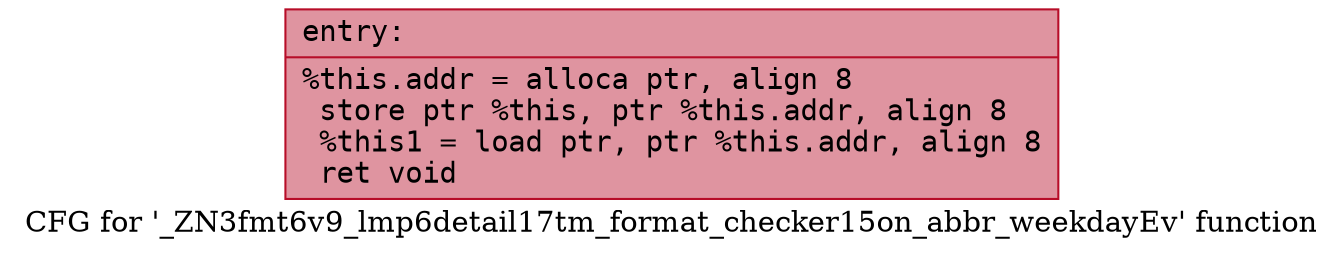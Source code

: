 digraph "CFG for '_ZN3fmt6v9_lmp6detail17tm_format_checker15on_abbr_weekdayEv' function" {
	label="CFG for '_ZN3fmt6v9_lmp6detail17tm_format_checker15on_abbr_weekdayEv' function";

	Node0x5584168ed5e0 [shape=record,color="#b70d28ff", style=filled, fillcolor="#b70d2870" fontname="Courier",label="{entry:\l|  %this.addr = alloca ptr, align 8\l  store ptr %this, ptr %this.addr, align 8\l  %this1 = load ptr, ptr %this.addr, align 8\l  ret void\l}"];
}

